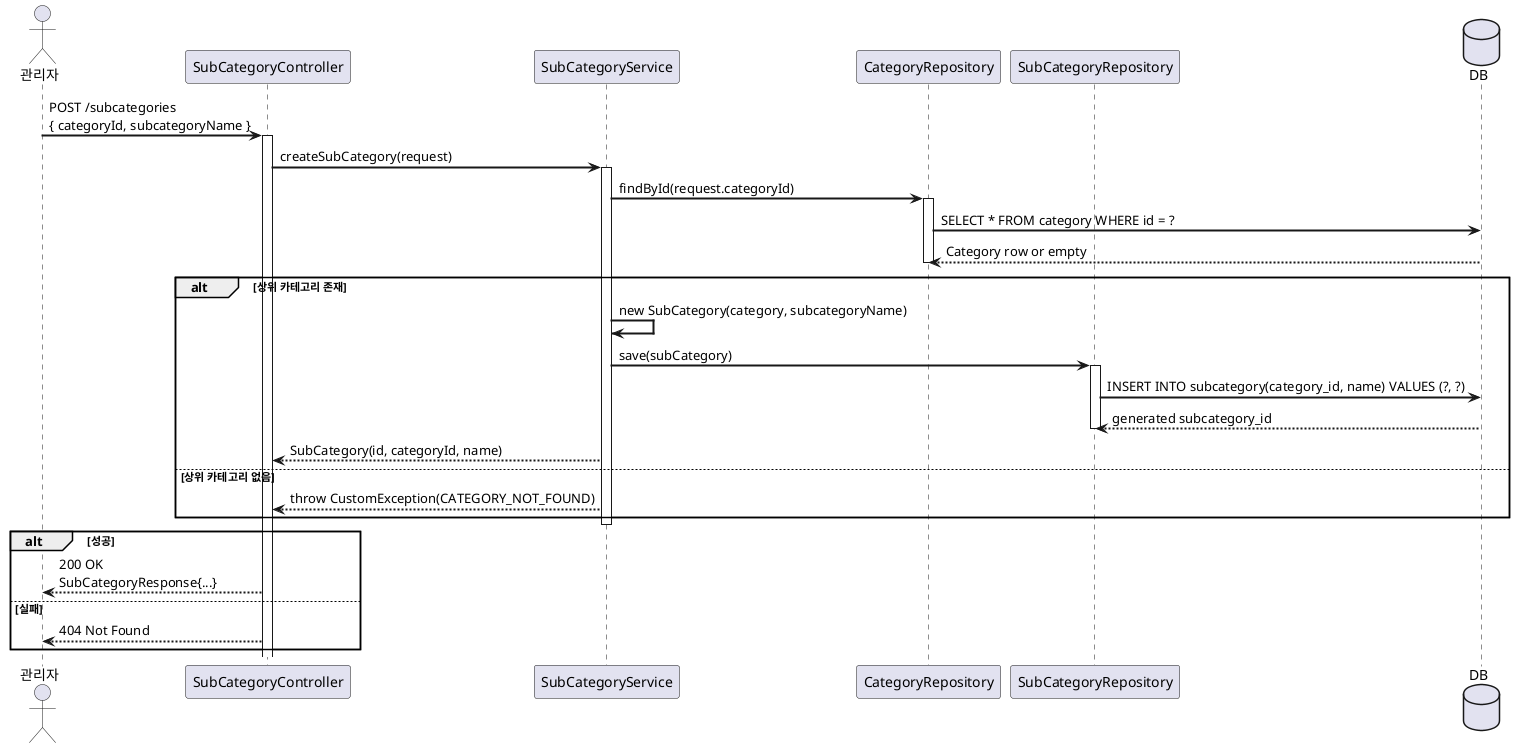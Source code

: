 @startuml
skinparam sequenceArrowThickness 2

actor 관리자
participant SubCategoryController as Controller
participant SubCategoryService    as Service
participant CategoryRepository    as CatRepo
participant SubCategoryRepository as SubCatRepo
database DB

관리자 -> Controller: POST /subcategories\n{ categoryId, subcategoryName }
activate Controller

Controller -> Service: createSubCategory(request)
activate Service

Service -> CatRepo: findById(request.categoryId)
activate CatRepo
CatRepo -> DB: SELECT * FROM category WHERE id = ?
DB --> CatRepo: Category row or empty
deactivate CatRepo

alt 상위 카테고리 존재
    Service -> Service: new SubCategory(category, subcategoryName)
    Service -> SubCatRepo: save(subCategory)
    activate SubCatRepo
    SubCatRepo -> DB: INSERT INTO subcategory(category_id, name) VALUES (?, ?)
    DB --> SubCatRepo: generated subcategory_id
    deactivate SubCatRepo

    Service --> Controller: SubCategory(id, categoryId, name)
else 상위 카테고리 없음
    Service --> Controller: throw CustomException(CATEGORY_NOT_FOUND)
end
deactivate Service

alt 성공
    Controller --> 관리자: 200 OK\nSubCategoryResponse{...}
else 실패
    Controller --> 관리자: 404 Not Found
end
@enduml
